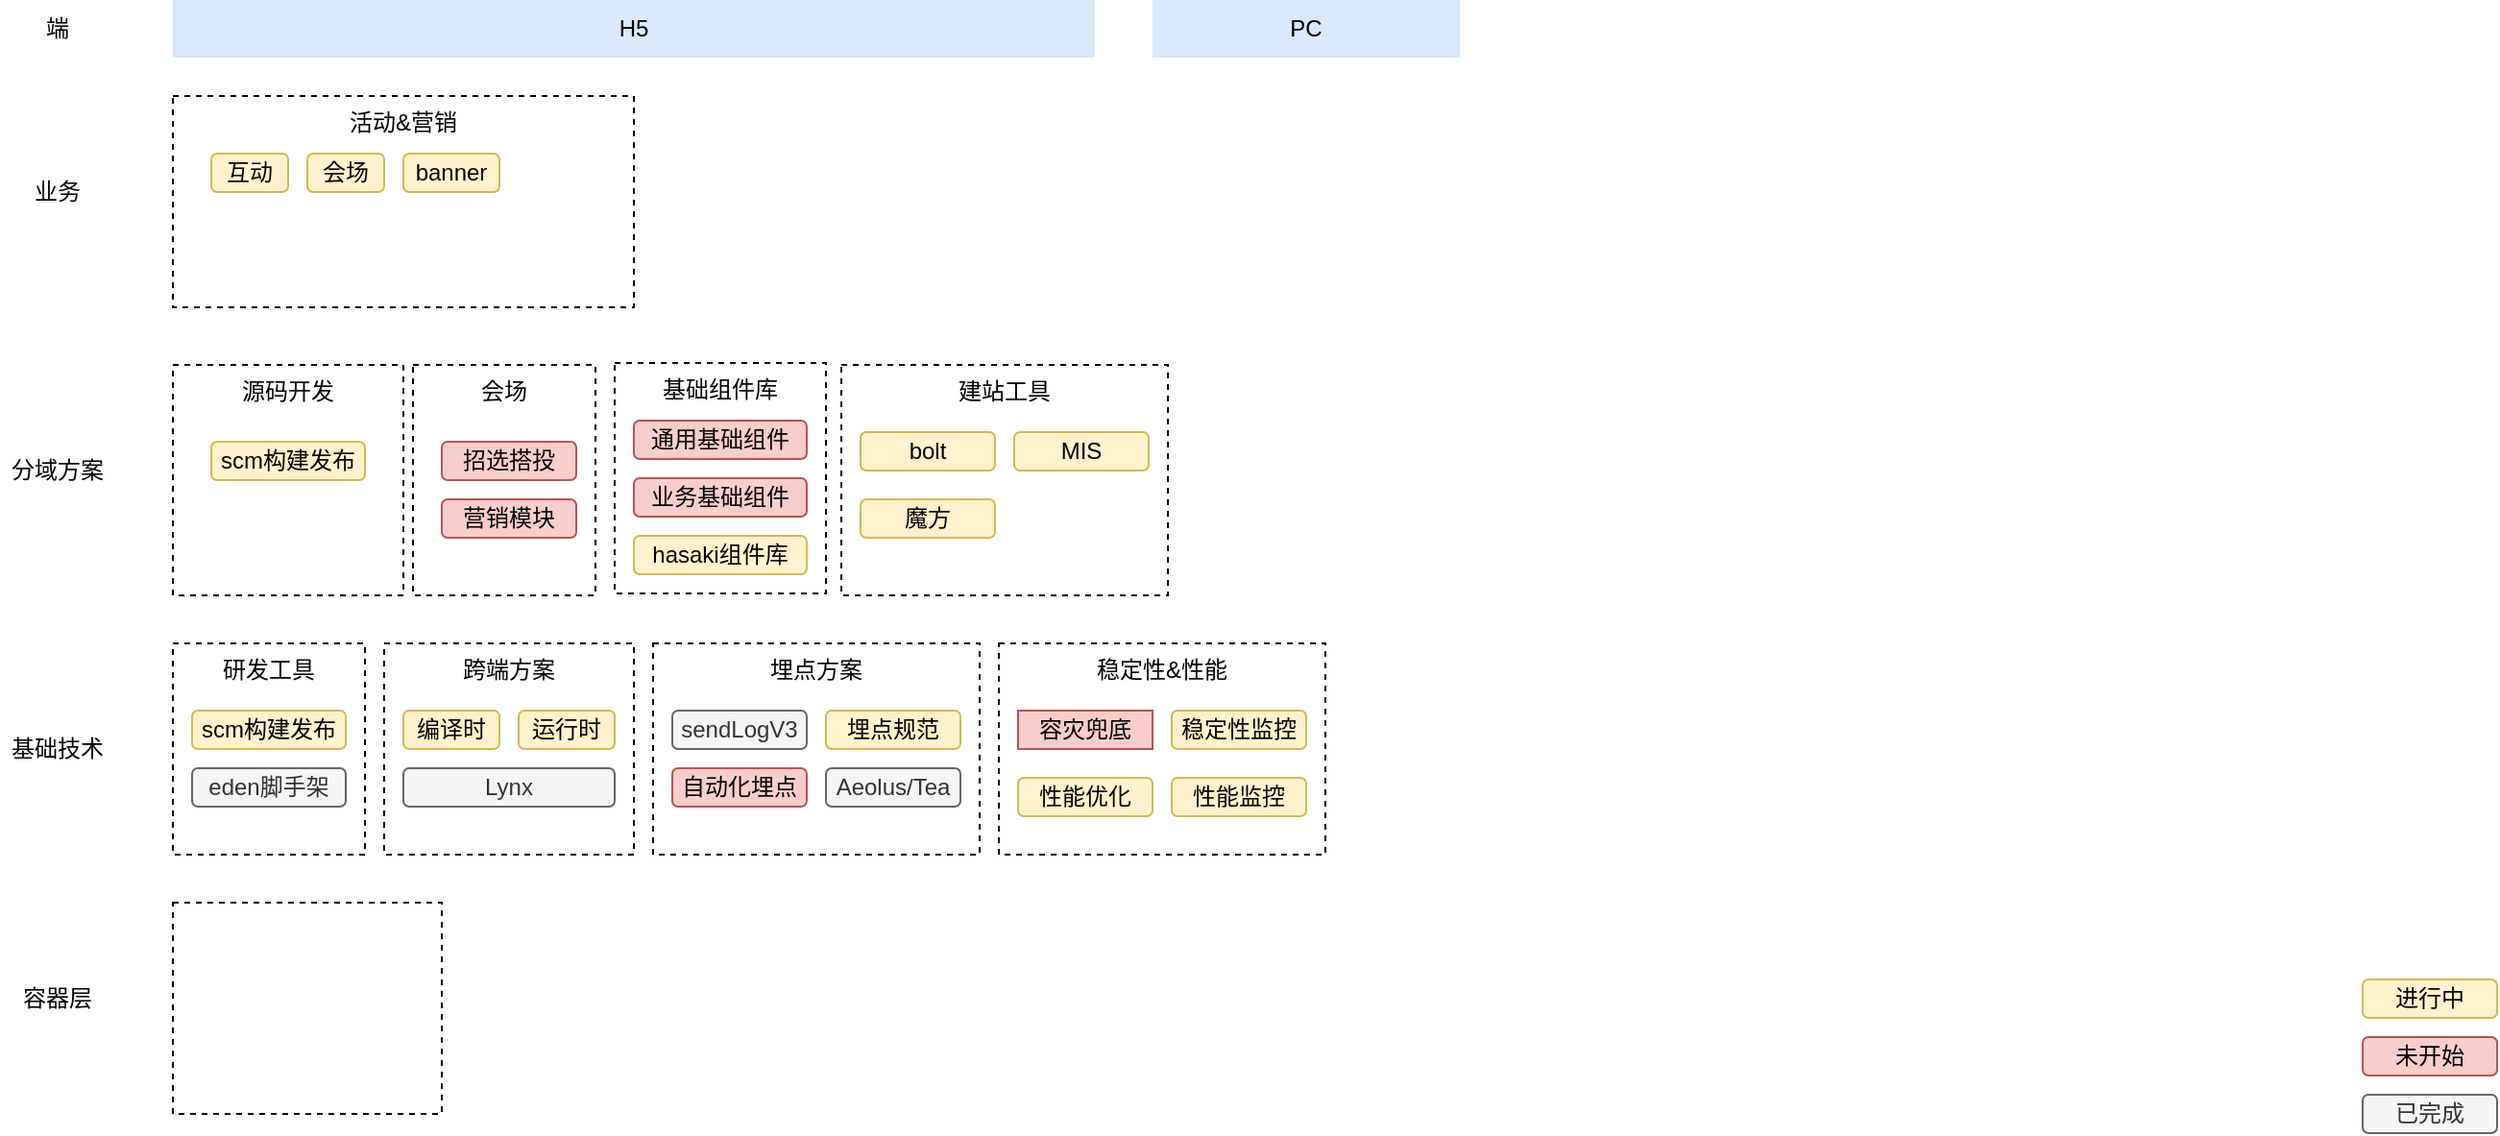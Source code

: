 <mxfile version="14.2.4" type="github" pages="2">
  <diagram id="bzM11zCMbXSrW5JxbS0y" name="Page-1">
    <mxGraphModel dx="1426" dy="794" grid="1" gridSize="10" guides="1" tooltips="1" connect="1" arrows="1" fold="1" page="1" pageScale="1" pageWidth="827" pageHeight="1169" math="0" shadow="0">
      <root>
        <mxCell id="0" />
        <mxCell id="1" parent="0" />
        <mxCell id="S-FA3mpMkz0yo4m03gOY-1" value="活动&amp;amp;营销" style="rounded=0;whiteSpace=wrap;html=1;verticalAlign=top;dashed=1;" parent="1" vertex="1">
          <mxGeometry x="120" y="220" width="240" height="110" as="geometry" />
        </mxCell>
        <mxCell id="S-FA3mpMkz0yo4m03gOY-2" value="端" style="text;html=1;strokeColor=none;fillColor=none;align=center;verticalAlign=middle;whiteSpace=wrap;rounded=0;" parent="1" vertex="1">
          <mxGeometry x="40" y="175" width="40" height="20" as="geometry" />
        </mxCell>
        <mxCell id="S-FA3mpMkz0yo4m03gOY-3" value="业务" style="text;html=1;strokeColor=none;fillColor=none;align=center;verticalAlign=middle;whiteSpace=wrap;rounded=0;" parent="1" vertex="1">
          <mxGeometry x="40" y="260" width="40" height="20" as="geometry" />
        </mxCell>
        <mxCell id="S-FA3mpMkz0yo4m03gOY-5" value="H5" style="rounded=0;whiteSpace=wrap;html=1;fillColor=#dae8fc;strokeColor=none;" parent="1" vertex="1">
          <mxGeometry x="120" y="170" width="480" height="30" as="geometry" />
        </mxCell>
        <mxCell id="S-FA3mpMkz0yo4m03gOY-6" value="PC" style="rounded=0;whiteSpace=wrap;html=1;fillColor=#dae8fc;strokeColor=none;" parent="1" vertex="1">
          <mxGeometry x="630" y="170" width="160" height="30" as="geometry" />
        </mxCell>
        <mxCell id="S-FA3mpMkz0yo4m03gOY-8" value="互动" style="rounded=1;whiteSpace=wrap;html=1;fillColor=#fff2cc;strokeColor=#d6b656;" parent="1" vertex="1">
          <mxGeometry x="140" y="250" width="40" height="20" as="geometry" />
        </mxCell>
        <mxCell id="S-FA3mpMkz0yo4m03gOY-9" value="会场" style="rounded=1;whiteSpace=wrap;html=1;fillColor=#fff2cc;strokeColor=#d6b656;" parent="1" vertex="1">
          <mxGeometry x="190" y="250" width="40" height="20" as="geometry" />
        </mxCell>
        <mxCell id="S-FA3mpMkz0yo4m03gOY-10" value="banner" style="rounded=1;whiteSpace=wrap;html=1;fillColor=#fff2cc;strokeColor=#d6b656;" parent="1" vertex="1">
          <mxGeometry x="240" y="250" width="50" height="20" as="geometry" />
        </mxCell>
        <mxCell id="S-FA3mpMkz0yo4m03gOY-11" value="源码开发" style="rounded=0;whiteSpace=wrap;html=1;verticalAlign=top;dashed=1;" parent="1" vertex="1">
          <mxGeometry x="120" y="360" width="120" height="120" as="geometry" />
        </mxCell>
        <mxCell id="S-FA3mpMkz0yo4m03gOY-12" value="基础技术" style="text;html=1;strokeColor=none;fillColor=none;align=center;verticalAlign=middle;whiteSpace=wrap;rounded=0;" parent="1" vertex="1">
          <mxGeometry x="30" y="550" width="60" height="20" as="geometry" />
        </mxCell>
        <mxCell id="S-FA3mpMkz0yo4m03gOY-13" value="分域方案" style="text;html=1;strokeColor=none;fillColor=none;align=center;verticalAlign=middle;whiteSpace=wrap;rounded=0;" parent="1" vertex="1">
          <mxGeometry x="30" y="405" width="60" height="20" as="geometry" />
        </mxCell>
        <mxCell id="S-FA3mpMkz0yo4m03gOY-14" value="容器层" style="text;html=1;strokeColor=none;fillColor=none;align=center;verticalAlign=middle;whiteSpace=wrap;rounded=0;" parent="1" vertex="1">
          <mxGeometry x="30" y="680" width="60" height="20" as="geometry" />
        </mxCell>
        <mxCell id="S-FA3mpMkz0yo4m03gOY-15" value="研发工具" style="rounded=0;whiteSpace=wrap;html=1;verticalAlign=top;dashed=1;" parent="1" vertex="1">
          <mxGeometry x="120" y="505" width="100" height="110" as="geometry" />
        </mxCell>
        <mxCell id="S-FA3mpMkz0yo4m03gOY-18" value="进行中" style="rounded=1;whiteSpace=wrap;html=1;fillColor=#fff2cc;strokeColor=#d6b656;" parent="1" vertex="1">
          <mxGeometry x="1260" y="680" width="70" height="20" as="geometry" />
        </mxCell>
        <mxCell id="S-FA3mpMkz0yo4m03gOY-19" value="未开始" style="rounded=1;whiteSpace=wrap;html=1;fillColor=#f8cecc;strokeColor=#b85450;" parent="1" vertex="1">
          <mxGeometry x="1260" y="710" width="70" height="20" as="geometry" />
        </mxCell>
        <mxCell id="S-FA3mpMkz0yo4m03gOY-20" value="已完成" style="rounded=1;whiteSpace=wrap;html=1;fillColor=#f5f5f5;strokeColor=#666666;fontColor=#333333;" parent="1" vertex="1">
          <mxGeometry x="1260" y="740" width="70" height="20" as="geometry" />
        </mxCell>
        <mxCell id="S-FA3mpMkz0yo4m03gOY-29" value="scm构建发布" style="rounded=1;whiteSpace=wrap;html=1;fillColor=#fff2cc;strokeColor=#d6b656;" parent="1" vertex="1">
          <mxGeometry x="130" y="540" width="80" height="20" as="geometry" />
        </mxCell>
        <mxCell id="S-FA3mpMkz0yo4m03gOY-30" value="" style="rounded=0;whiteSpace=wrap;html=1;verticalAlign=top;dashed=1;" parent="1" vertex="1">
          <mxGeometry x="120" y="640" width="140" height="110" as="geometry" />
        </mxCell>
        <mxCell id="S-FA3mpMkz0yo4m03gOY-35" value="" style="group" parent="1" vertex="1" connectable="0">
          <mxGeometry x="550" y="505" width="170" height="110" as="geometry" />
        </mxCell>
        <mxCell id="S-FA3mpMkz0yo4m03gOY-17" value="稳定性&amp;amp;性能" style="rounded=0;whiteSpace=wrap;html=1;verticalAlign=top;dashed=1;" parent="S-FA3mpMkz0yo4m03gOY-35" vertex="1">
          <mxGeometry width="170" height="110" as="geometry" />
        </mxCell>
        <mxCell id="S-FA3mpMkz0yo4m03gOY-25" value="容灾兜底" style="rounded=0;whiteSpace=wrap;html=1;fillColor=#f8cecc;strokeColor=#b85450;" parent="S-FA3mpMkz0yo4m03gOY-35" vertex="1">
          <mxGeometry x="10" y="35" width="70" height="20" as="geometry" />
        </mxCell>
        <mxCell id="S-FA3mpMkz0yo4m03gOY-26" value="稳定性监控" style="rounded=1;whiteSpace=wrap;html=1;fillColor=#fff2cc;strokeColor=#d6b656;" parent="S-FA3mpMkz0yo4m03gOY-35" vertex="1">
          <mxGeometry x="90" y="35" width="70" height="20" as="geometry" />
        </mxCell>
        <mxCell id="S-FA3mpMkz0yo4m03gOY-27" value="性能优化" style="rounded=1;whiteSpace=wrap;html=1;fillColor=#fff2cc;strokeColor=#d6b656;" parent="S-FA3mpMkz0yo4m03gOY-35" vertex="1">
          <mxGeometry x="10" y="70" width="70" height="20" as="geometry" />
        </mxCell>
        <mxCell id="S-FA3mpMkz0yo4m03gOY-28" value="性能监控" style="rounded=1;whiteSpace=wrap;html=1;fillColor=#fff2cc;strokeColor=#d6b656;" parent="S-FA3mpMkz0yo4m03gOY-35" vertex="1">
          <mxGeometry x="90" y="70" width="70" height="20" as="geometry" />
        </mxCell>
        <mxCell id="S-FA3mpMkz0yo4m03gOY-36" value="" style="group" parent="1" vertex="1" connectable="0">
          <mxGeometry x="220" y="505" width="170" height="110" as="geometry" />
        </mxCell>
        <mxCell id="S-FA3mpMkz0yo4m03gOY-37" value="" style="group" parent="S-FA3mpMkz0yo4m03gOY-36" vertex="1" connectable="0">
          <mxGeometry x="150" width="170" height="110" as="geometry" />
        </mxCell>
        <mxCell id="S-FA3mpMkz0yo4m03gOY-16" value="埋点方案" style="rounded=0;whiteSpace=wrap;html=1;verticalAlign=top;dashed=1;" parent="S-FA3mpMkz0yo4m03gOY-37" vertex="1">
          <mxGeometry width="170" height="110" as="geometry" />
        </mxCell>
        <mxCell id="S-FA3mpMkz0yo4m03gOY-21" value="sendLogV3" style="rounded=1;whiteSpace=wrap;html=1;fillColor=#f5f5f5;strokeColor=#666666;fontColor=#333333;" parent="S-FA3mpMkz0yo4m03gOY-37" vertex="1">
          <mxGeometry x="10" y="35" width="70" height="20" as="geometry" />
        </mxCell>
        <mxCell id="S-FA3mpMkz0yo4m03gOY-22" value="自动化埋点" style="rounded=1;whiteSpace=wrap;html=1;fillColor=#f8cecc;strokeColor=#b85450;" parent="S-FA3mpMkz0yo4m03gOY-37" vertex="1">
          <mxGeometry x="10" y="65" width="70" height="20" as="geometry" />
        </mxCell>
        <mxCell id="S-FA3mpMkz0yo4m03gOY-23" value="埋点规范" style="rounded=1;whiteSpace=wrap;html=1;fillColor=#fff2cc;strokeColor=#d6b656;" parent="S-FA3mpMkz0yo4m03gOY-37" vertex="1">
          <mxGeometry x="90" y="35" width="70" height="20" as="geometry" />
        </mxCell>
        <mxCell id="S-FA3mpMkz0yo4m03gOY-24" value="&lt;span class=&quot;mm-editor-clipboard&quot;&gt;Aeolus/Tea&lt;/span&gt;" style="rounded=1;whiteSpace=wrap;html=1;fillColor=#f5f5f5;strokeColor=#666666;fontColor=#333333;" parent="S-FA3mpMkz0yo4m03gOY-37" vertex="1">
          <mxGeometry x="90" y="65" width="70" height="20" as="geometry" />
        </mxCell>
        <mxCell id="S-FA3mpMkz0yo4m03gOY-43" value="跨端方案" style="rounded=0;whiteSpace=wrap;html=1;verticalAlign=top;dashed=1;" parent="S-FA3mpMkz0yo4m03gOY-36" vertex="1">
          <mxGeometry x="10" width="130" height="110" as="geometry" />
        </mxCell>
        <mxCell id="S-FA3mpMkz0yo4m03gOY-44" value="编译时" style="rounded=1;whiteSpace=wrap;html=1;fillColor=#fff2cc;strokeColor=#d6b656;" parent="S-FA3mpMkz0yo4m03gOY-36" vertex="1">
          <mxGeometry x="20" y="35" width="50" height="20" as="geometry" />
        </mxCell>
        <mxCell id="S-FA3mpMkz0yo4m03gOY-54" value="运行时" style="rounded=1;whiteSpace=wrap;html=1;fillColor=#fff2cc;strokeColor=#d6b656;" parent="S-FA3mpMkz0yo4m03gOY-36" vertex="1">
          <mxGeometry x="80" y="35" width="50" height="20" as="geometry" />
        </mxCell>
        <mxCell id="S-FA3mpMkz0yo4m03gOY-55" value="Lynx" style="rounded=1;whiteSpace=wrap;html=1;fillColor=#f5f5f5;strokeColor=#666666;fontColor=#333333;" parent="S-FA3mpMkz0yo4m03gOY-36" vertex="1">
          <mxGeometry x="20" y="65" width="110" height="20" as="geometry" />
        </mxCell>
        <mxCell id="S-FA3mpMkz0yo4m03gOY-42" value="eden脚手架" style="rounded=1;whiteSpace=wrap;html=1;fillColor=#f5f5f5;strokeColor=#666666;fontColor=#333333;" parent="1" vertex="1">
          <mxGeometry x="130" y="570" width="80" height="20" as="geometry" />
        </mxCell>
        <mxCell id="S-FA3mpMkz0yo4m03gOY-59" value="scm构建发布" style="rounded=1;whiteSpace=wrap;html=1;fillColor=#fff2cc;strokeColor=#d6b656;" parent="1" vertex="1">
          <mxGeometry x="140" y="400" width="80" height="20" as="geometry" />
        </mxCell>
        <mxCell id="S-FA3mpMkz0yo4m03gOY-61" value="会场" style="rounded=0;whiteSpace=wrap;html=1;verticalAlign=top;dashed=1;" parent="1" vertex="1">
          <mxGeometry x="245" y="360" width="95" height="120" as="geometry" />
        </mxCell>
        <mxCell id="S-FA3mpMkz0yo4m03gOY-62" value="" style="group" parent="1" vertex="1" connectable="0">
          <mxGeometry x="350" y="359" width="110" height="120" as="geometry" />
        </mxCell>
        <mxCell id="S-FA3mpMkz0yo4m03gOY-38" value="基础组件库" style="rounded=0;whiteSpace=wrap;html=1;verticalAlign=top;dashed=1;" parent="S-FA3mpMkz0yo4m03gOY-62" vertex="1">
          <mxGeometry width="110" height="120" as="geometry" />
        </mxCell>
        <mxCell id="S-FA3mpMkz0yo4m03gOY-39" value="通用基础组件" style="rounded=1;whiteSpace=wrap;html=1;fillColor=#f8cecc;strokeColor=#b85450;" parent="S-FA3mpMkz0yo4m03gOY-62" vertex="1">
          <mxGeometry x="10" y="30" width="90" height="20" as="geometry" />
        </mxCell>
        <mxCell id="S-FA3mpMkz0yo4m03gOY-40" value="业务基础组件" style="rounded=1;whiteSpace=wrap;html=1;fillColor=#f8cecc;strokeColor=#b85450;" parent="S-FA3mpMkz0yo4m03gOY-62" vertex="1">
          <mxGeometry x="10" y="60" width="90" height="20" as="geometry" />
        </mxCell>
        <mxCell id="S-FA3mpMkz0yo4m03gOY-60" value="hasaki组件库" style="rounded=1;whiteSpace=wrap;html=1;fillColor=#fff2cc;strokeColor=#d6b656;" parent="S-FA3mpMkz0yo4m03gOY-62" vertex="1">
          <mxGeometry x="10" y="90" width="90" height="20" as="geometry" />
        </mxCell>
        <mxCell id="S-FA3mpMkz0yo4m03gOY-63" value="招选搭投" style="rounded=1;whiteSpace=wrap;html=1;fillColor=#f8cecc;strokeColor=#b85450;" parent="1" vertex="1">
          <mxGeometry x="260" y="400" width="70" height="20" as="geometry" />
        </mxCell>
        <mxCell id="S-FA3mpMkz0yo4m03gOY-64" value="营销模块" style="rounded=1;whiteSpace=wrap;html=1;fillColor=#f8cecc;strokeColor=#b85450;" parent="1" vertex="1">
          <mxGeometry x="260" y="430" width="70" height="20" as="geometry" />
        </mxCell>
        <mxCell id="S-FA3mpMkz0yo4m03gOY-31" value="建站工具" style="rounded=0;whiteSpace=wrap;html=1;verticalAlign=top;dashed=1;" parent="1" vertex="1">
          <mxGeometry x="468" y="360" width="170" height="120" as="geometry" />
        </mxCell>
        <mxCell id="S-FA3mpMkz0yo4m03gOY-65" value="" style="group" parent="1" vertex="1" connectable="0">
          <mxGeometry x="478" y="395" width="150" height="55" as="geometry" />
        </mxCell>
        <mxCell id="S-FA3mpMkz0yo4m03gOY-32" value="bolt" style="rounded=1;whiteSpace=wrap;html=1;fillColor=#fff2cc;strokeColor=#d6b656;" parent="S-FA3mpMkz0yo4m03gOY-65" vertex="1">
          <mxGeometry width="70" height="20" as="geometry" />
        </mxCell>
        <mxCell id="S-FA3mpMkz0yo4m03gOY-33" value="魔方" style="rounded=1;whiteSpace=wrap;html=1;fillColor=#fff2cc;strokeColor=#d6b656;" parent="S-FA3mpMkz0yo4m03gOY-65" vertex="1">
          <mxGeometry y="35" width="70" height="20" as="geometry" />
        </mxCell>
        <mxCell id="S-FA3mpMkz0yo4m03gOY-34" value="MIS" style="rounded=1;whiteSpace=wrap;html=1;fillColor=#fff2cc;strokeColor=#d6b656;" parent="S-FA3mpMkz0yo4m03gOY-65" vertex="1">
          <mxGeometry x="80" width="70" height="20" as="geometry" />
        </mxCell>
      </root>
    </mxGraphModel>
  </diagram>
  <diagram id="7gkKJaqn1h3p1oLDJL_I" name="Page-2">
    <mxGraphModel dx="1426" dy="794" grid="1" gridSize="10" guides="1" tooltips="1" connect="1" arrows="1" fold="1" page="1" pageScale="1" pageWidth="827" pageHeight="1169" math="0" shadow="0">
      <root>
        <mxCell id="4i9oweudJoyBkON_e2Z3-0" />
        <mxCell id="4i9oweudJoyBkON_e2Z3-1" parent="4i9oweudJoyBkON_e2Z3-0" />
      </root>
    </mxGraphModel>
  </diagram>
</mxfile>

